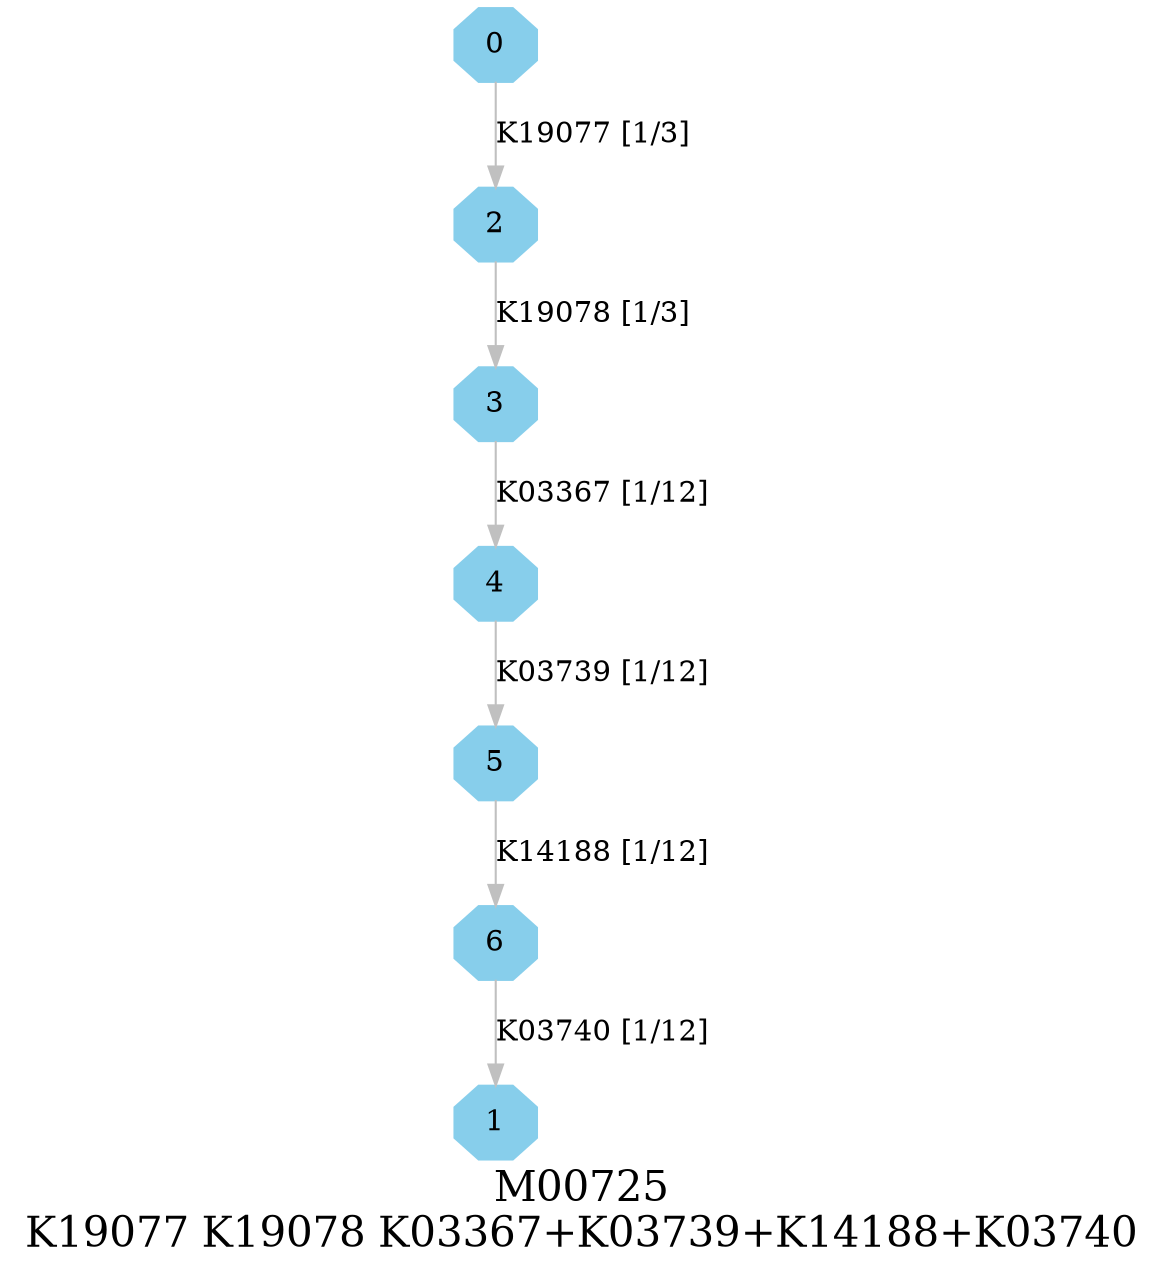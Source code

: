 digraph G {
graph [label="M00725
K19077 K19078 K03367+K03739+K14188+K03740",fontsize=20];
node [shape=box,style=filled];
edge [len=3,color=grey];
{node [width=.3,height=.3,shape=octagon,style=filled,color=skyblue] 0 1 2 3 4 5 6 }
0 -> 2 [label="K19077 [1/3]"];
2 -> 3 [label="K19078 [1/3]"];
3 -> 4 [label="K03367 [1/12]"];
4 -> 5 [label="K03739 [1/12]"];
5 -> 6 [label="K14188 [1/12]"];
6 -> 1 [label="K03740 [1/12]"];
}